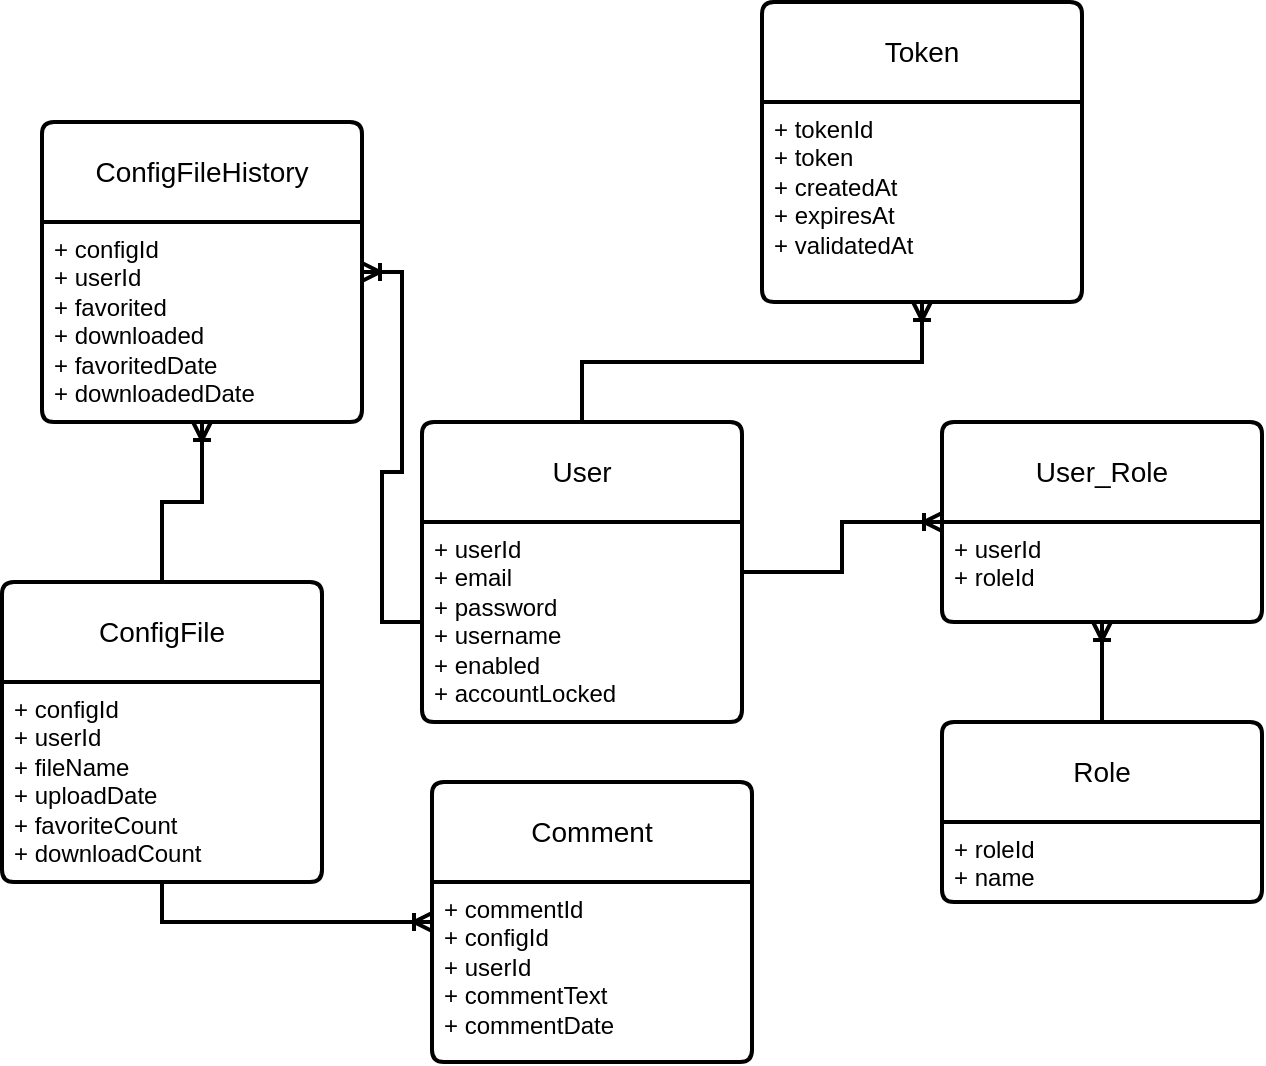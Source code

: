 <mxfile version="24.7.15">
  <diagram name="Page-1" id="UnlS_7GYpRyITY3XfnsM">
    <mxGraphModel dx="1242" dy="713" grid="1" gridSize="10" guides="1" tooltips="1" connect="1" arrows="1" fold="1" page="1" pageScale="1" pageWidth="850" pageHeight="1100" math="0" shadow="0">
      <root>
        <mxCell id="0" />
        <mxCell id="1" parent="0" />
        <mxCell id="bmDTBJ9lqw3hhsNubRQz-24" style="edgeStyle=orthogonalEdgeStyle;rounded=0;orthogonalLoop=1;jettySize=auto;html=1;entryX=0;entryY=0.5;entryDx=0;entryDy=0;endArrow=ERoneToMany;endFill=0;strokeWidth=2;exitX=0.5;exitY=1;exitDx=0;exitDy=0;" parent="1" source="bmDTBJ9lqw3hhsNubRQz-18" target="bmDTBJ9lqw3hhsNubRQz-22" edge="1">
          <mxGeometry relative="1" as="geometry">
            <mxPoint x="310" y="450" as="sourcePoint" />
          </mxGeometry>
        </mxCell>
        <mxCell id="0_7YcfUC5gM77J7ln_g4-5" style="edgeStyle=orthogonalEdgeStyle;rounded=0;orthogonalLoop=1;jettySize=auto;html=1;exitX=0.5;exitY=0;exitDx=0;exitDy=0;entryX=0.5;entryY=1;entryDx=0;entryDy=0;strokeWidth=2;endArrow=ERoneToMany;endFill=0;" parent="1" source="bmDTBJ9lqw3hhsNubRQz-14" target="0_7YcfUC5gM77J7ln_g4-2" edge="1">
          <mxGeometry relative="1" as="geometry" />
        </mxCell>
        <mxCell id="bmDTBJ9lqw3hhsNubRQz-14" value="User" style="swimlane;childLayout=stackLayout;horizontal=1;startSize=50;horizontalStack=0;rounded=1;fontSize=14;fontStyle=0;strokeWidth=2;resizeParent=0;resizeLast=1;shadow=0;dashed=0;align=center;arcSize=4;whiteSpace=wrap;html=1;" parent="1" vertex="1">
          <mxGeometry x="340" y="290" width="160" height="150" as="geometry" />
        </mxCell>
        <mxCell id="bmDTBJ9lqw3hhsNubRQz-15" value="+ userId&lt;br&gt;+ email&lt;br&gt;&lt;div&gt;+ password&lt;/div&gt;&lt;div&gt;+ username&lt;/div&gt;&lt;div&gt;+ enabled&lt;/div&gt;&lt;div&gt;+ accountLocked&lt;br&gt;&lt;/div&gt;" style="align=left;strokeColor=none;fillColor=none;spacingLeft=4;fontSize=12;verticalAlign=top;resizable=0;rotatable=0;part=1;html=1;" parent="bmDTBJ9lqw3hhsNubRQz-14" vertex="1">
          <mxGeometry y="50" width="160" height="100" as="geometry" />
        </mxCell>
        <mxCell id="0_7YcfUC5gM77J7ln_g4-10" style="edgeStyle=orthogonalEdgeStyle;rounded=0;orthogonalLoop=1;jettySize=auto;html=1;entryX=0.5;entryY=1;entryDx=0;entryDy=0;strokeWidth=2;endArrow=ERoneToMany;endFill=0;" parent="1" source="bmDTBJ9lqw3hhsNubRQz-17" target="0_7YcfUC5gM77J7ln_g4-7" edge="1">
          <mxGeometry relative="1" as="geometry" />
        </mxCell>
        <mxCell id="bmDTBJ9lqw3hhsNubRQz-17" value="ConfigFile" style="swimlane;childLayout=stackLayout;horizontal=1;startSize=50;horizontalStack=0;rounded=1;fontSize=14;fontStyle=0;strokeWidth=2;resizeParent=0;resizeLast=1;shadow=0;dashed=0;align=center;arcSize=4;whiteSpace=wrap;html=1;" parent="1" vertex="1">
          <mxGeometry x="130" y="370" width="160" height="150" as="geometry" />
        </mxCell>
        <mxCell id="bmDTBJ9lqw3hhsNubRQz-18" value="+ configId&lt;br&gt;+ userId&lt;br&gt;&lt;div&gt;+ fileName&lt;/div&gt;&lt;div&gt;+ uploadDate&lt;/div&gt;&lt;div&gt;+ favoriteCount&lt;/div&gt;&lt;div&gt;+ downloadCount&lt;br&gt;&lt;/div&gt;" style="align=left;strokeColor=none;fillColor=none;spacingLeft=4;fontSize=12;verticalAlign=top;resizable=0;rotatable=0;part=1;html=1;" parent="bmDTBJ9lqw3hhsNubRQz-17" vertex="1">
          <mxGeometry y="50" width="160" height="100" as="geometry" />
        </mxCell>
        <mxCell id="bmDTBJ9lqw3hhsNubRQz-19" style="edgeStyle=orthogonalEdgeStyle;rounded=0;orthogonalLoop=1;jettySize=auto;html=1;entryX=1;entryY=0.25;entryDx=0;entryDy=0;endArrow=ERoneToMany;endFill=0;strokeWidth=2;" parent="1" source="bmDTBJ9lqw3hhsNubRQz-15" target="0_7YcfUC5gM77J7ln_g4-7" edge="1">
          <mxGeometry relative="1" as="geometry" />
        </mxCell>
        <mxCell id="bmDTBJ9lqw3hhsNubRQz-22" value="Comment" style="swimlane;childLayout=stackLayout;horizontal=1;startSize=50;horizontalStack=0;rounded=1;fontSize=14;fontStyle=0;strokeWidth=2;resizeParent=0;resizeLast=1;shadow=0;dashed=0;align=center;arcSize=4;whiteSpace=wrap;html=1;" parent="1" vertex="1">
          <mxGeometry x="345" y="470" width="160" height="140" as="geometry" />
        </mxCell>
        <mxCell id="bmDTBJ9lqw3hhsNubRQz-23" value="+ commentId&lt;br&gt;+ configId&lt;br&gt;&lt;div&gt;+ userId&lt;/div&gt;&lt;div&gt;+ commentText&lt;/div&gt;&lt;div&gt;+ commentDate&lt;/div&gt;" style="align=left;strokeColor=none;fillColor=none;spacingLeft=4;fontSize=12;verticalAlign=top;resizable=0;rotatable=0;part=1;html=1;" parent="bmDTBJ9lqw3hhsNubRQz-22" vertex="1">
          <mxGeometry y="50" width="160" height="90" as="geometry" />
        </mxCell>
        <mxCell id="bmDTBJ9lqw3hhsNubRQz-28" value="User_Role" style="swimlane;childLayout=stackLayout;horizontal=1;startSize=50;horizontalStack=0;rounded=1;fontSize=14;fontStyle=0;strokeWidth=2;resizeParent=0;resizeLast=1;shadow=0;dashed=0;align=center;arcSize=4;whiteSpace=wrap;html=1;" parent="1" vertex="1">
          <mxGeometry x="600" y="290" width="160" height="100" as="geometry" />
        </mxCell>
        <mxCell id="bmDTBJ9lqw3hhsNubRQz-29" value="+ userId&lt;div&gt;+ roleId&lt;/div&gt;" style="align=left;strokeColor=none;fillColor=none;spacingLeft=4;fontSize=12;verticalAlign=top;resizable=0;rotatable=0;part=1;html=1;" parent="bmDTBJ9lqw3hhsNubRQz-28" vertex="1">
          <mxGeometry y="50" width="160" height="50" as="geometry" />
        </mxCell>
        <mxCell id="bmDTBJ9lqw3hhsNubRQz-35" style="edgeStyle=orthogonalEdgeStyle;rounded=0;orthogonalLoop=1;jettySize=auto;html=1;entryX=0.5;entryY=1;entryDx=0;entryDy=0;strokeWidth=2;endArrow=ERoneToMany;endFill=0;" parent="1" source="bmDTBJ9lqw3hhsNubRQz-31" target="bmDTBJ9lqw3hhsNubRQz-29" edge="1">
          <mxGeometry relative="1" as="geometry" />
        </mxCell>
        <mxCell id="bmDTBJ9lqw3hhsNubRQz-31" value="Role" style="swimlane;childLayout=stackLayout;horizontal=1;startSize=50;horizontalStack=0;rounded=1;fontSize=14;fontStyle=0;strokeWidth=2;resizeParent=0;resizeLast=1;shadow=0;dashed=0;align=center;arcSize=4;whiteSpace=wrap;html=1;" parent="1" vertex="1">
          <mxGeometry x="600" y="440" width="160" height="90" as="geometry" />
        </mxCell>
        <mxCell id="bmDTBJ9lqw3hhsNubRQz-32" value="+ roleId&lt;br&gt;&lt;div&gt;+ name&lt;/div&gt;" style="align=left;strokeColor=none;fillColor=none;spacingLeft=4;fontSize=12;verticalAlign=top;resizable=0;rotatable=0;part=1;html=1;" parent="bmDTBJ9lqw3hhsNubRQz-31" vertex="1">
          <mxGeometry y="50" width="160" height="40" as="geometry" />
        </mxCell>
        <mxCell id="bmDTBJ9lqw3hhsNubRQz-34" style="edgeStyle=orthogonalEdgeStyle;rounded=0;orthogonalLoop=1;jettySize=auto;html=1;exitX=1;exitY=0.25;exitDx=0;exitDy=0;entryX=0;entryY=0.5;entryDx=0;entryDy=0;strokeWidth=2;endArrow=ERoneToMany;endFill=0;" parent="1" source="bmDTBJ9lqw3hhsNubRQz-15" target="bmDTBJ9lqw3hhsNubRQz-28" edge="1">
          <mxGeometry relative="1" as="geometry" />
        </mxCell>
        <mxCell id="0_7YcfUC5gM77J7ln_g4-1" value="Token" style="swimlane;childLayout=stackLayout;horizontal=1;startSize=50;horizontalStack=0;rounded=1;fontSize=14;fontStyle=0;strokeWidth=2;resizeParent=0;resizeLast=1;shadow=0;dashed=0;align=center;arcSize=4;whiteSpace=wrap;html=1;" parent="1" vertex="1">
          <mxGeometry x="510" y="80" width="160" height="150" as="geometry" />
        </mxCell>
        <mxCell id="0_7YcfUC5gM77J7ln_g4-2" value="&lt;div&gt;+ tokenId&lt;/div&gt;&lt;div&gt;+ token&lt;/div&gt;&lt;div&gt;+ createdAt&lt;/div&gt;&lt;div&gt;+ expiresAt&lt;/div&gt;&lt;div&gt;+ validatedAt&lt;br&gt;&lt;/div&gt;" style="align=left;strokeColor=none;fillColor=none;spacingLeft=4;fontSize=12;verticalAlign=top;resizable=0;rotatable=0;part=1;html=1;" parent="0_7YcfUC5gM77J7ln_g4-1" vertex="1">
          <mxGeometry y="50" width="160" height="100" as="geometry" />
        </mxCell>
        <mxCell id="0_7YcfUC5gM77J7ln_g4-6" value="ConfigFileHistory" style="swimlane;childLayout=stackLayout;horizontal=1;startSize=50;horizontalStack=0;rounded=1;fontSize=14;fontStyle=0;strokeWidth=2;resizeParent=0;resizeLast=1;shadow=0;dashed=0;align=center;arcSize=4;whiteSpace=wrap;html=1;" parent="1" vertex="1">
          <mxGeometry x="150" y="140" width="160" height="150" as="geometry" />
        </mxCell>
        <mxCell id="0_7YcfUC5gM77J7ln_g4-7" value="+ configId&lt;br&gt;+ userId&lt;br&gt;&lt;div&gt;+ favorited&lt;/div&gt;&lt;div&gt;+ downloaded&lt;/div&gt;&lt;div&gt;+ favoritedDate&lt;/div&gt;&lt;div&gt;+ downloadedDate&lt;br&gt;&lt;/div&gt;" style="align=left;strokeColor=none;fillColor=none;spacingLeft=4;fontSize=12;verticalAlign=top;resizable=0;rotatable=0;part=1;html=1;" parent="0_7YcfUC5gM77J7ln_g4-6" vertex="1">
          <mxGeometry y="50" width="160" height="100" as="geometry" />
        </mxCell>
      </root>
    </mxGraphModel>
  </diagram>
</mxfile>
